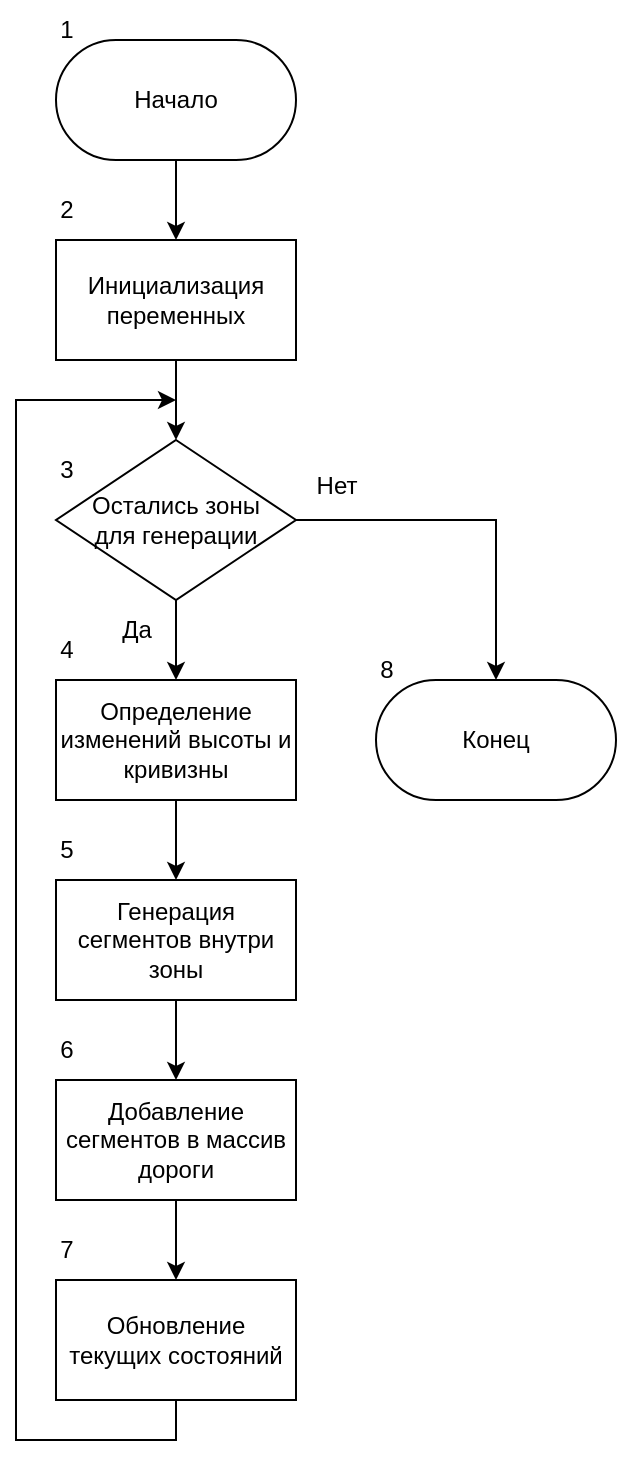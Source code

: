 <mxfile version="25.0.3">
  <diagram name="Страница 1" id="ssbt3cCxLgwBZl8ReIaV">
    <mxGraphModel dx="890" dy="390" grid="1" gridSize="10" guides="1" tooltips="1" connect="1" arrows="1" fold="1" page="1" pageScale="1" pageWidth="2339" pageHeight="3300" math="0" shadow="0">
      <root>
        <mxCell id="0" />
        <mxCell id="1" parent="0" />
        <mxCell id="lN81TIF2b35X85TuV3-D-2" style="edgeStyle=orthogonalEdgeStyle;rounded=0;orthogonalLoop=1;jettySize=auto;html=1;entryX=0.5;entryY=0;entryDx=0;entryDy=0;" edge="1" parent="1" source="u2sWH8MgQMhi1B3s6Ns9-1" target="lN81TIF2b35X85TuV3-D-1">
          <mxGeometry relative="1" as="geometry" />
        </mxCell>
        <mxCell id="u2sWH8MgQMhi1B3s6Ns9-1" value="Начало" style="rounded=1;whiteSpace=wrap;html=1;arcSize=50;" parent="1" vertex="1">
          <mxGeometry x="30" y="30" width="120" height="60" as="geometry" />
        </mxCell>
        <mxCell id="lN81TIF2b35X85TuV3-D-4" style="edgeStyle=orthogonalEdgeStyle;rounded=0;orthogonalLoop=1;jettySize=auto;html=1;entryX=0.5;entryY=0;entryDx=0;entryDy=0;" edge="1" parent="1" source="lN81TIF2b35X85TuV3-D-1" target="lN81TIF2b35X85TuV3-D-3">
          <mxGeometry relative="1" as="geometry">
            <mxPoint x="90" y="230" as="targetPoint" />
          </mxGeometry>
        </mxCell>
        <mxCell id="lN81TIF2b35X85TuV3-D-1" value="Инициализация переменных" style="rounded=0;whiteSpace=wrap;html=1;" vertex="1" parent="1">
          <mxGeometry x="30" y="130" width="120" height="60" as="geometry" />
        </mxCell>
        <mxCell id="lN81TIF2b35X85TuV3-D-6" style="edgeStyle=orthogonalEdgeStyle;rounded=0;orthogonalLoop=1;jettySize=auto;html=1;entryX=0.5;entryY=0;entryDx=0;entryDy=0;" edge="1" parent="1" source="lN81TIF2b35X85TuV3-D-3" target="lN81TIF2b35X85TuV3-D-5">
          <mxGeometry relative="1" as="geometry" />
        </mxCell>
        <mxCell id="lN81TIF2b35X85TuV3-D-16" style="edgeStyle=orthogonalEdgeStyle;rounded=0;orthogonalLoop=1;jettySize=auto;html=1;entryX=0.5;entryY=0;entryDx=0;entryDy=0;" edge="1" parent="1" source="lN81TIF2b35X85TuV3-D-3" target="lN81TIF2b35X85TuV3-D-14">
          <mxGeometry relative="1" as="geometry">
            <mxPoint x="230" y="700" as="targetPoint" />
          </mxGeometry>
        </mxCell>
        <mxCell id="lN81TIF2b35X85TuV3-D-3" value="Остались зоны&lt;div&gt;для генерации&lt;/div&gt;" style="rhombus;whiteSpace=wrap;html=1;" vertex="1" parent="1">
          <mxGeometry x="30" y="230" width="120" height="80" as="geometry" />
        </mxCell>
        <mxCell id="lN81TIF2b35X85TuV3-D-9" style="edgeStyle=orthogonalEdgeStyle;rounded=0;orthogonalLoop=1;jettySize=auto;html=1;entryX=0.5;entryY=0;entryDx=0;entryDy=0;" edge="1" parent="1" source="lN81TIF2b35X85TuV3-D-5" target="lN81TIF2b35X85TuV3-D-8">
          <mxGeometry relative="1" as="geometry" />
        </mxCell>
        <mxCell id="lN81TIF2b35X85TuV3-D-5" value="Определение изменений высоты и кривизны" style="rounded=0;whiteSpace=wrap;html=1;" vertex="1" parent="1">
          <mxGeometry x="30" y="350" width="120" height="60" as="geometry" />
        </mxCell>
        <mxCell id="lN81TIF2b35X85TuV3-D-7" value="Да" style="text;html=1;align=center;verticalAlign=middle;resizable=0;points=[];autosize=1;strokeColor=none;fillColor=none;" vertex="1" parent="1">
          <mxGeometry x="50" y="310" width="40" height="30" as="geometry" />
        </mxCell>
        <mxCell id="lN81TIF2b35X85TuV3-D-11" style="edgeStyle=orthogonalEdgeStyle;rounded=0;orthogonalLoop=1;jettySize=auto;html=1;entryX=0.5;entryY=0;entryDx=0;entryDy=0;" edge="1" parent="1" source="lN81TIF2b35X85TuV3-D-8" target="lN81TIF2b35X85TuV3-D-10">
          <mxGeometry relative="1" as="geometry" />
        </mxCell>
        <mxCell id="lN81TIF2b35X85TuV3-D-8" value="Генерация сегментов внутри зоны" style="rounded=0;whiteSpace=wrap;html=1;" vertex="1" parent="1">
          <mxGeometry x="30" y="450" width="120" height="60" as="geometry" />
        </mxCell>
        <mxCell id="lN81TIF2b35X85TuV3-D-13" style="edgeStyle=orthogonalEdgeStyle;rounded=0;orthogonalLoop=1;jettySize=auto;html=1;entryX=0.5;entryY=0;entryDx=0;entryDy=0;" edge="1" parent="1" source="lN81TIF2b35X85TuV3-D-10" target="lN81TIF2b35X85TuV3-D-12">
          <mxGeometry relative="1" as="geometry" />
        </mxCell>
        <mxCell id="lN81TIF2b35X85TuV3-D-10" value="Добавление сегментов в массив дороги" style="rounded=0;whiteSpace=wrap;html=1;" vertex="1" parent="1">
          <mxGeometry x="30" y="550" width="120" height="60" as="geometry" />
        </mxCell>
        <mxCell id="lN81TIF2b35X85TuV3-D-17" style="edgeStyle=orthogonalEdgeStyle;rounded=0;orthogonalLoop=1;jettySize=auto;html=1;" edge="1" parent="1" source="lN81TIF2b35X85TuV3-D-12">
          <mxGeometry relative="1" as="geometry">
            <mxPoint x="90" y="210" as="targetPoint" />
            <Array as="points">
              <mxPoint x="90" y="730" />
              <mxPoint x="10" y="730" />
              <mxPoint x="10" y="210" />
            </Array>
          </mxGeometry>
        </mxCell>
        <mxCell id="lN81TIF2b35X85TuV3-D-12" value="Обновление текущих состояний" style="rounded=0;whiteSpace=wrap;html=1;" vertex="1" parent="1">
          <mxGeometry x="30" y="650" width="120" height="60" as="geometry" />
        </mxCell>
        <mxCell id="lN81TIF2b35X85TuV3-D-14" value="Конец" style="rounded=1;whiteSpace=wrap;html=1;arcSize=50;" vertex="1" parent="1">
          <mxGeometry x="190" y="350" width="120" height="60" as="geometry" />
        </mxCell>
        <mxCell id="lN81TIF2b35X85TuV3-D-18" value="Нет" style="text;html=1;align=center;verticalAlign=middle;resizable=0;points=[];autosize=1;strokeColor=none;fillColor=none;" vertex="1" parent="1">
          <mxGeometry x="150" y="238" width="40" height="30" as="geometry" />
        </mxCell>
        <mxCell id="lN81TIF2b35X85TuV3-D-19" value="1" style="text;html=1;align=center;verticalAlign=middle;resizable=0;points=[];autosize=1;strokeColor=none;fillColor=none;" vertex="1" parent="1">
          <mxGeometry x="20" y="10" width="30" height="30" as="geometry" />
        </mxCell>
        <mxCell id="lN81TIF2b35X85TuV3-D-20" value="2" style="text;html=1;align=center;verticalAlign=middle;resizable=0;points=[];autosize=1;strokeColor=none;fillColor=none;" vertex="1" parent="1">
          <mxGeometry x="20" y="100" width="30" height="30" as="geometry" />
        </mxCell>
        <mxCell id="lN81TIF2b35X85TuV3-D-21" value="3" style="text;html=1;align=center;verticalAlign=middle;resizable=0;points=[];autosize=1;strokeColor=none;fillColor=none;" vertex="1" parent="1">
          <mxGeometry x="20" y="230" width="30" height="30" as="geometry" />
        </mxCell>
        <mxCell id="lN81TIF2b35X85TuV3-D-22" value="4" style="text;html=1;align=center;verticalAlign=middle;resizable=0;points=[];autosize=1;strokeColor=none;fillColor=none;" vertex="1" parent="1">
          <mxGeometry x="20" y="320" width="30" height="30" as="geometry" />
        </mxCell>
        <mxCell id="lN81TIF2b35X85TuV3-D-23" value="5" style="text;html=1;align=center;verticalAlign=middle;resizable=0;points=[];autosize=1;strokeColor=none;fillColor=none;" vertex="1" parent="1">
          <mxGeometry x="20" y="420" width="30" height="30" as="geometry" />
        </mxCell>
        <mxCell id="lN81TIF2b35X85TuV3-D-24" value="6" style="text;html=1;align=center;verticalAlign=middle;resizable=0;points=[];autosize=1;strokeColor=none;fillColor=none;" vertex="1" parent="1">
          <mxGeometry x="20" y="520" width="30" height="30" as="geometry" />
        </mxCell>
        <mxCell id="lN81TIF2b35X85TuV3-D-25" value="7" style="text;html=1;align=center;verticalAlign=middle;resizable=0;points=[];autosize=1;strokeColor=none;fillColor=none;" vertex="1" parent="1">
          <mxGeometry x="20" y="620" width="30" height="30" as="geometry" />
        </mxCell>
        <mxCell id="lN81TIF2b35X85TuV3-D-26" value="8" style="text;html=1;align=center;verticalAlign=middle;resizable=0;points=[];autosize=1;strokeColor=none;fillColor=none;" vertex="1" parent="1">
          <mxGeometry x="180" y="330" width="30" height="30" as="geometry" />
        </mxCell>
      </root>
    </mxGraphModel>
  </diagram>
</mxfile>
